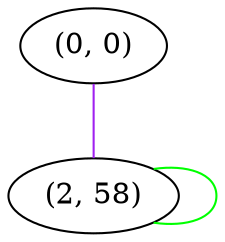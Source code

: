 graph "" {
"(0, 0)";
"(2, 58)";
"(0, 0)" -- "(2, 58)"  [color=purple, key=0, weight=4];
"(2, 58)" -- "(2, 58)"  [color=green, key=0, weight=2];
}
